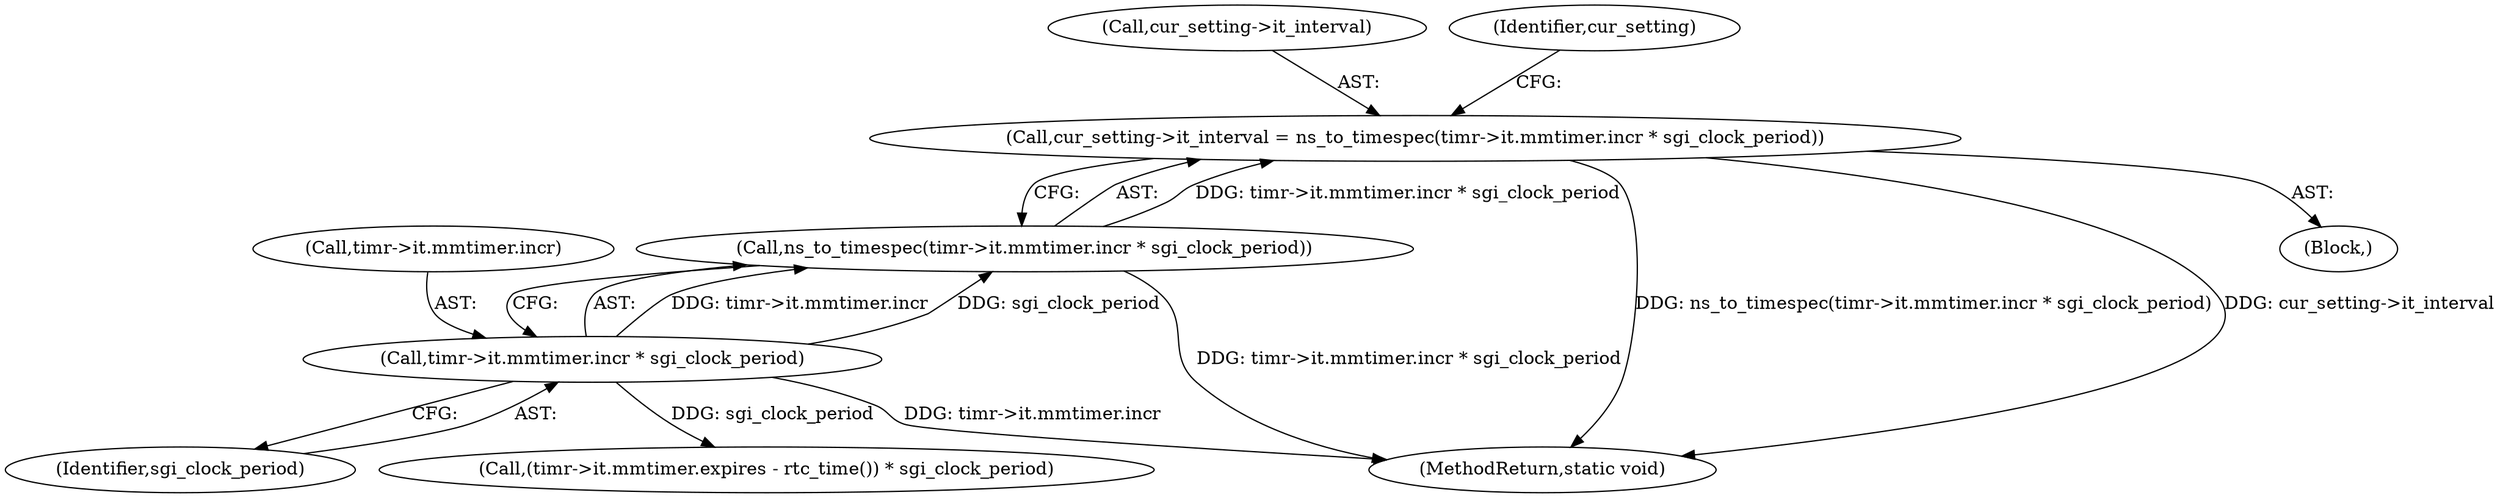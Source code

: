 digraph "0_linux_f8bd2258e2d520dff28c855658bd24bdafb5102d_2@integer" {
"1000144" [label="(Call,cur_setting->it_interval = ns_to_timespec(timr->it.mmtimer.incr * sgi_clock_period))"];
"1000148" [label="(Call,ns_to_timespec(timr->it.mmtimer.incr * sgi_clock_period))"];
"1000149" [label="(Call,timr->it.mmtimer.incr * sgi_clock_period)"];
"1000145" [label="(Call,cur_setting->it_interval)"];
"1000157" [label="(Identifier,sgi_clock_period)"];
"1000174" [label="(MethodReturn,static void)"];
"1000163" [label="(Call,(timr->it.mmtimer.expires - rtc_time()) * sgi_clock_period)"];
"1000103" [label="(Block,)"];
"1000160" [label="(Identifier,cur_setting)"];
"1000149" [label="(Call,timr->it.mmtimer.incr * sgi_clock_period)"];
"1000148" [label="(Call,ns_to_timespec(timr->it.mmtimer.incr * sgi_clock_period))"];
"1000144" [label="(Call,cur_setting->it_interval = ns_to_timespec(timr->it.mmtimer.incr * sgi_clock_period))"];
"1000150" [label="(Call,timr->it.mmtimer.incr)"];
"1000144" -> "1000103"  [label="AST: "];
"1000144" -> "1000148"  [label="CFG: "];
"1000145" -> "1000144"  [label="AST: "];
"1000148" -> "1000144"  [label="AST: "];
"1000160" -> "1000144"  [label="CFG: "];
"1000144" -> "1000174"  [label="DDG: ns_to_timespec(timr->it.mmtimer.incr * sgi_clock_period)"];
"1000144" -> "1000174"  [label="DDG: cur_setting->it_interval"];
"1000148" -> "1000144"  [label="DDG: timr->it.mmtimer.incr * sgi_clock_period"];
"1000148" -> "1000149"  [label="CFG: "];
"1000149" -> "1000148"  [label="AST: "];
"1000148" -> "1000174"  [label="DDG: timr->it.mmtimer.incr * sgi_clock_period"];
"1000149" -> "1000148"  [label="DDG: timr->it.mmtimer.incr"];
"1000149" -> "1000148"  [label="DDG: sgi_clock_period"];
"1000149" -> "1000157"  [label="CFG: "];
"1000150" -> "1000149"  [label="AST: "];
"1000157" -> "1000149"  [label="AST: "];
"1000149" -> "1000174"  [label="DDG: timr->it.mmtimer.incr"];
"1000149" -> "1000163"  [label="DDG: sgi_clock_period"];
}
